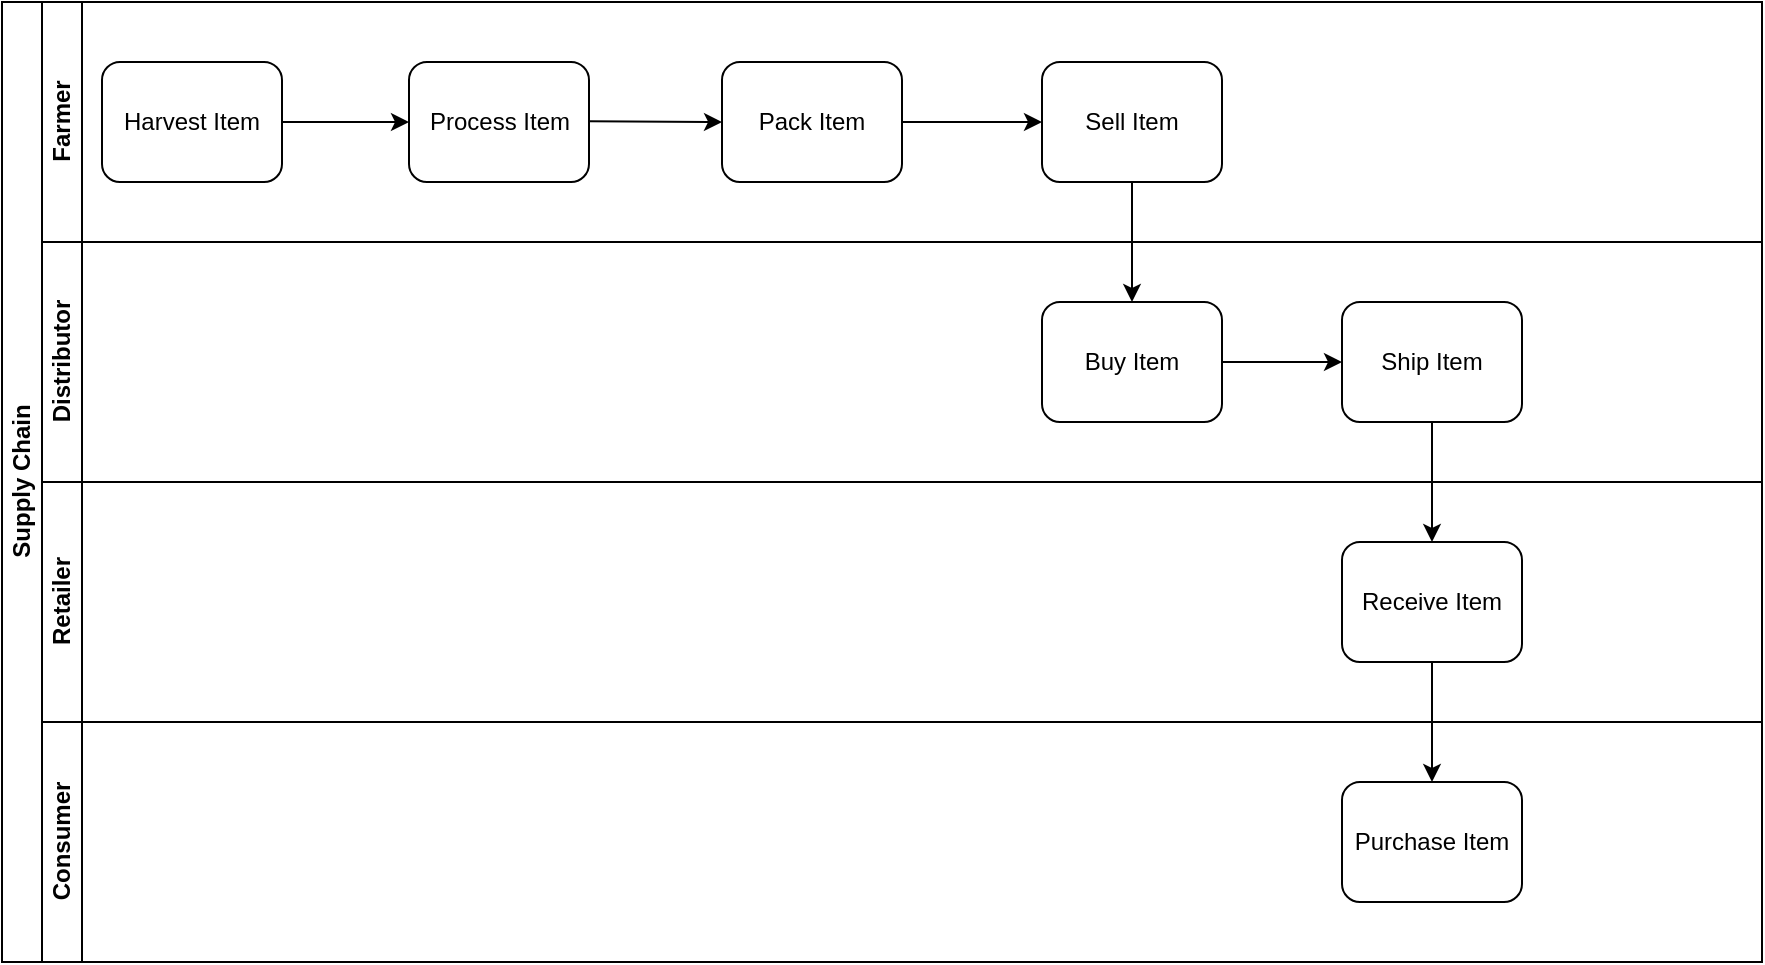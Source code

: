 <mxfile version="15.1.4" type="device"><diagram id="prtHgNgQTEPvFCAcTncT" name="Page-1"><mxGraphModel dx="931" dy="510" grid="1" gridSize="10" guides="1" tooltips="1" connect="1" arrows="1" fold="1" page="1" pageScale="1" pageWidth="827" pageHeight="1169" math="0" shadow="0"><root><mxCell id="0"/><mxCell id="1" parent="0"/><mxCell id="dNxyNK7c78bLwvsdeMH5-19" value="Supply Chain" style="swimlane;html=1;childLayout=stackLayout;resizeParent=1;resizeParentMax=0;horizontal=0;startSize=20;horizontalStack=0;" parent="1" vertex="1"><mxGeometry x="130" y="70" width="880" height="480" as="geometry"/></mxCell><mxCell id="dNxyNK7c78bLwvsdeMH5-20" value="Farmer" style="swimlane;html=1;startSize=20;horizontal=0;" parent="dNxyNK7c78bLwvsdeMH5-19" vertex="1"><mxGeometry x="20" width="860" height="120" as="geometry"/></mxCell><mxCell id="TrWoGkVf1Ns9hphqvFwr-5" value="Harvest Item" style="rounded=1;whiteSpace=wrap;html=1;" vertex="1" parent="dNxyNK7c78bLwvsdeMH5-20"><mxGeometry x="30" y="30" width="90" height="60" as="geometry"/></mxCell><mxCell id="TrWoGkVf1Ns9hphqvFwr-6" value="Process Item" style="rounded=1;whiteSpace=wrap;html=1;" vertex="1" parent="dNxyNK7c78bLwvsdeMH5-20"><mxGeometry x="183.5" y="30" width="90" height="60" as="geometry"/></mxCell><mxCell id="TrWoGkVf1Ns9hphqvFwr-7" value="Pack Item" style="rounded=1;whiteSpace=wrap;html=1;" vertex="1" parent="dNxyNK7c78bLwvsdeMH5-20"><mxGeometry x="340" y="30" width="90" height="60" as="geometry"/></mxCell><mxCell id="TrWoGkVf1Ns9hphqvFwr-8" value="Sell Item" style="rounded=1;whiteSpace=wrap;html=1;" vertex="1" parent="dNxyNK7c78bLwvsdeMH5-20"><mxGeometry x="500" y="30" width="90" height="60" as="geometry"/></mxCell><mxCell id="TrWoGkVf1Ns9hphqvFwr-18" value="" style="endArrow=classic;html=1;exitX=1;exitY=0.5;exitDx=0;exitDy=0;entryX=0;entryY=0.5;entryDx=0;entryDy=0;" edge="1" parent="dNxyNK7c78bLwvsdeMH5-20" source="TrWoGkVf1Ns9hphqvFwr-5" target="TrWoGkVf1Ns9hphqvFwr-6"><mxGeometry width="50" height="50" relative="1" as="geometry"><mxPoint x="380" y="220" as="sourcePoint"/><mxPoint x="430" y="170" as="targetPoint"/></mxGeometry></mxCell><mxCell id="TrWoGkVf1Ns9hphqvFwr-19" value="" style="endArrow=classic;html=1;exitX=1;exitY=0.5;exitDx=0;exitDy=0;" edge="1" parent="dNxyNK7c78bLwvsdeMH5-20"><mxGeometry width="50" height="50" relative="1" as="geometry"><mxPoint x="273.5" y="59.66" as="sourcePoint"/><mxPoint x="340" y="60" as="targetPoint"/></mxGeometry></mxCell><mxCell id="TrWoGkVf1Ns9hphqvFwr-21" value="" style="endArrow=classic;html=1;exitX=1;exitY=0.5;exitDx=0;exitDy=0;entryX=0;entryY=0.5;entryDx=0;entryDy=0;" edge="1" parent="dNxyNK7c78bLwvsdeMH5-20" source="TrWoGkVf1Ns9hphqvFwr-7" target="TrWoGkVf1Ns9hphqvFwr-8"><mxGeometry width="50" height="50" relative="1" as="geometry"><mxPoint x="264" y="210" as="sourcePoint"/><mxPoint x="314" y="160" as="targetPoint"/></mxGeometry></mxCell><mxCell id="dNxyNK7c78bLwvsdeMH5-21" value="Distributor" style="swimlane;html=1;startSize=20;horizontal=0;" parent="dNxyNK7c78bLwvsdeMH5-19" vertex="1"><mxGeometry x="20" y="120" width="860" height="120" as="geometry"/></mxCell><mxCell id="TrWoGkVf1Ns9hphqvFwr-14" value="Buy Item" style="rounded=1;whiteSpace=wrap;html=1;" vertex="1" parent="dNxyNK7c78bLwvsdeMH5-21"><mxGeometry x="500" y="30" width="90" height="60" as="geometry"/></mxCell><mxCell id="TrWoGkVf1Ns9hphqvFwr-15" value="Ship Item" style="rounded=1;whiteSpace=wrap;html=1;" vertex="1" parent="dNxyNK7c78bLwvsdeMH5-21"><mxGeometry x="650" y="30" width="90" height="60" as="geometry"/></mxCell><mxCell id="TrWoGkVf1Ns9hphqvFwr-23" value="" style="endArrow=classic;html=1;exitX=1;exitY=0.5;exitDx=0;exitDy=0;entryX=0;entryY=0.5;entryDx=0;entryDy=0;" edge="1" parent="dNxyNK7c78bLwvsdeMH5-21" source="TrWoGkVf1Ns9hphqvFwr-14" target="TrWoGkVf1Ns9hphqvFwr-15"><mxGeometry width="50" height="50" relative="1" as="geometry"><mxPoint x="380" y="100" as="sourcePoint"/><mxPoint x="430" y="50" as="targetPoint"/></mxGeometry></mxCell><mxCell id="dNxyNK7c78bLwvsdeMH5-22" value="Retailer" style="swimlane;html=1;startSize=20;horizontal=0;" parent="dNxyNK7c78bLwvsdeMH5-19" vertex="1"><mxGeometry x="20" y="240" width="860" height="120" as="geometry"/></mxCell><mxCell id="TrWoGkVf1Ns9hphqvFwr-16" value="Receive Item" style="rounded=1;whiteSpace=wrap;html=1;" vertex="1" parent="dNxyNK7c78bLwvsdeMH5-22"><mxGeometry x="650" y="30" width="90" height="60" as="geometry"/></mxCell><mxCell id="TrWoGkVf1Ns9hphqvFwr-1" value="Consumer" style="swimlane;html=1;startSize=20;horizontal=0;" vertex="1" parent="dNxyNK7c78bLwvsdeMH5-19"><mxGeometry x="20" y="360" width="860" height="120" as="geometry"/></mxCell><mxCell id="TrWoGkVf1Ns9hphqvFwr-17" value="Purchase Item" style="rounded=1;whiteSpace=wrap;html=1;" vertex="1" parent="TrWoGkVf1Ns9hphqvFwr-1"><mxGeometry x="650" y="30" width="90" height="60" as="geometry"/></mxCell><mxCell id="TrWoGkVf1Ns9hphqvFwr-22" value="" style="endArrow=classic;html=1;exitX=0.5;exitY=1;exitDx=0;exitDy=0;entryX=0.5;entryY=0;entryDx=0;entryDy=0;" edge="1" parent="dNxyNK7c78bLwvsdeMH5-19" source="TrWoGkVf1Ns9hphqvFwr-8" target="TrWoGkVf1Ns9hphqvFwr-14"><mxGeometry width="50" height="50" relative="1" as="geometry"><mxPoint x="400" y="220" as="sourcePoint"/><mxPoint x="450" y="170" as="targetPoint"/></mxGeometry></mxCell><mxCell id="TrWoGkVf1Ns9hphqvFwr-24" value="" style="endArrow=classic;html=1;exitX=0.5;exitY=1;exitDx=0;exitDy=0;entryX=0.5;entryY=0;entryDx=0;entryDy=0;" edge="1" parent="dNxyNK7c78bLwvsdeMH5-19" source="TrWoGkVf1Ns9hphqvFwr-15" target="TrWoGkVf1Ns9hphqvFwr-16"><mxGeometry width="50" height="50" relative="1" as="geometry"><mxPoint x="400" y="220" as="sourcePoint"/><mxPoint x="450" y="170" as="targetPoint"/></mxGeometry></mxCell><mxCell id="TrWoGkVf1Ns9hphqvFwr-25" value="" style="endArrow=classic;html=1;exitX=0.5;exitY=1;exitDx=0;exitDy=0;entryX=0.5;entryY=0;entryDx=0;entryDy=0;" edge="1" parent="dNxyNK7c78bLwvsdeMH5-19" source="TrWoGkVf1Ns9hphqvFwr-16" target="TrWoGkVf1Ns9hphqvFwr-17"><mxGeometry width="50" height="50" relative="1" as="geometry"><mxPoint x="400" y="220" as="sourcePoint"/><mxPoint x="450" y="170" as="targetPoint"/></mxGeometry></mxCell></root></mxGraphModel></diagram></mxfile>